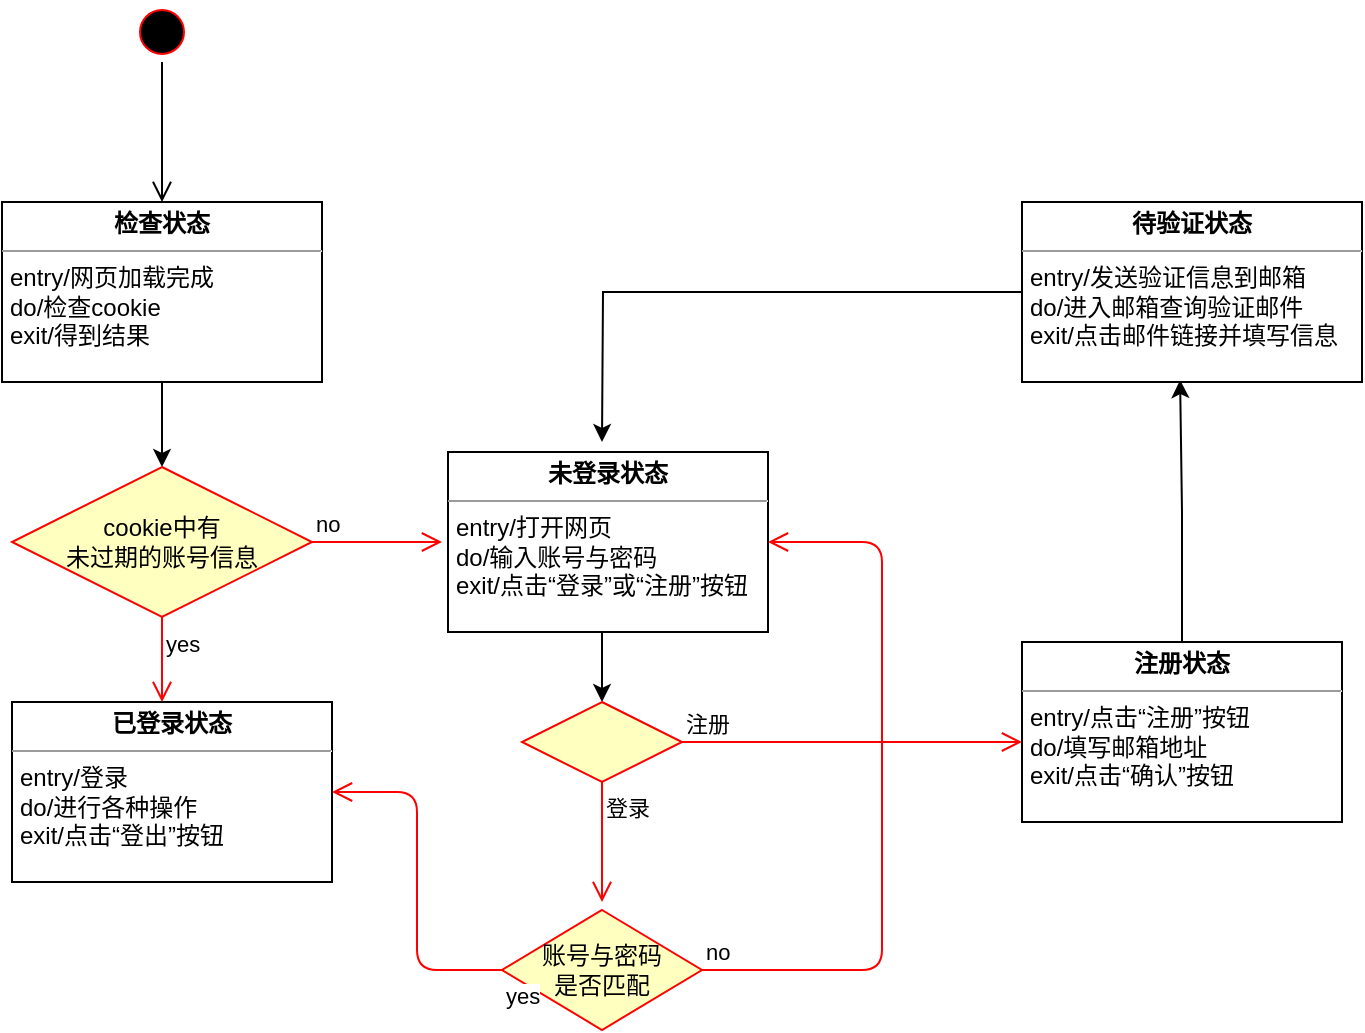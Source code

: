 <mxfile version="12.2.4" pages="1"><diagram id="wUm1L0Pc55qXjpIboHWj" name="第 1 页"><mxGraphModel dx="857" dy="620" grid="1" gridSize="10" guides="1" tooltips="1" connect="1" arrows="1" fold="1" page="1" pageScale="1" pageWidth="827" pageHeight="1169" math="0" shadow="0"><root><mxCell id="0"/><mxCell id="1" parent="0"/><mxCell id="11" value="" style="ellipse;html=1;shape=startState;fillColor=#000000;strokeColor=#ff0000;" parent="1" vertex="1"><mxGeometry x="95" y="70" width="30" height="30" as="geometry"/></mxCell><mxCell id="12" value="" style="edgeStyle=orthogonalEdgeStyle;html=1;verticalAlign=bottom;endArrow=open;endSize=8;strokeColor=#000000;entryX=0.5;entryY=0;entryDx=0;entryDy=0;" parent="1" source="11" target="14" edge="1"><mxGeometry relative="1" as="geometry"><mxPoint x="115" y="160" as="targetPoint"/><Array as="points"><mxPoint x="110" y="120"/><mxPoint x="110" y="120"/></Array></mxGeometry></mxCell><mxCell id="23" style="edgeStyle=orthogonalEdgeStyle;rounded=0;orthogonalLoop=1;jettySize=auto;html=1;exitX=0.5;exitY=1;exitDx=0;exitDy=0;entryX=0.5;entryY=0;entryDx=0;entryDy=0;strokeColor=#000000;" parent="1" source="13" target="20" edge="1"><mxGeometry relative="1" as="geometry"/></mxCell><mxCell id="13" value="&lt;p style=&quot;margin: 0px ; margin-top: 4px ; text-align: center&quot;&gt;&lt;b&gt;未登录状态&lt;/b&gt;&lt;/p&gt;&lt;hr size=&quot;1&quot;&gt;&lt;p style=&quot;margin: 0px ; margin-left: 4px&quot;&gt;entry/打开网页&lt;/p&gt;&lt;p style=&quot;margin: 0px ; margin-left: 4px&quot;&gt;do/输入账号与密码&lt;/p&gt;&lt;p style=&quot;margin: 0px ; margin-left: 4px&quot;&gt;exit/点击“登录”或“注册”按钮&lt;/p&gt;" style="verticalAlign=top;align=left;overflow=fill;fontSize=12;fontFamily=Helvetica;html=1;" parent="1" vertex="1"><mxGeometry x="253" y="295" width="160" height="90" as="geometry"/></mxCell><mxCell id="19" style="edgeStyle=orthogonalEdgeStyle;rounded=0;orthogonalLoop=1;jettySize=auto;html=1;exitX=0.5;exitY=1;exitDx=0;exitDy=0;entryX=0.5;entryY=0;entryDx=0;entryDy=0;strokeColor=#000000;" parent="1" source="14" target="16" edge="1"><mxGeometry relative="1" as="geometry"/></mxCell><mxCell id="14" value="&lt;p style=&quot;margin: 0px ; margin-top: 4px ; text-align: center&quot;&gt;&lt;b&gt;检查状态&lt;/b&gt;&lt;/p&gt;&lt;hr size=&quot;1&quot;&gt;&lt;p style=&quot;margin: 0px ; margin-left: 4px&quot;&gt;entry/网页加载完成&lt;/p&gt;&lt;p style=&quot;margin: 0px ; margin-left: 4px&quot;&gt;do/检查cookie&lt;/p&gt;&lt;p style=&quot;margin: 0px ; margin-left: 4px&quot;&gt;exit/得到结果&lt;/p&gt;" style="verticalAlign=top;align=left;overflow=fill;fontSize=12;fontFamily=Helvetica;html=1;" parent="1" vertex="1"><mxGeometry x="30" y="170" width="160" height="90" as="geometry"/></mxCell><mxCell id="15" value="&lt;p style=&quot;margin: 0px ; margin-top: 4px ; text-align: center&quot;&gt;&lt;b&gt;已登录状态&lt;/b&gt;&lt;/p&gt;&lt;hr size=&quot;1&quot;&gt;&lt;p style=&quot;margin: 0px ; margin-left: 4px&quot;&gt;entry/登录&lt;/p&gt;&lt;p style=&quot;margin: 0px ; margin-left: 4px&quot;&gt;do/进行各种操作&lt;/p&gt;&lt;p style=&quot;margin: 0px ; margin-left: 4px&quot;&gt;exit/点击“登出”按钮&lt;/p&gt;" style="verticalAlign=top;align=left;overflow=fill;fontSize=12;fontFamily=Helvetica;html=1;" parent="1" vertex="1"><mxGeometry x="35" y="420" width="160" height="90" as="geometry"/></mxCell><mxCell id="16" value="cookie中有&lt;br&gt;未过期的账号信息" style="rhombus;whiteSpace=wrap;html=1;fillColor=#ffffc0;strokeColor=#ff0000;" parent="1" vertex="1"><mxGeometry x="35" y="302.5" width="150" height="75" as="geometry"/></mxCell><mxCell id="17" value="no" style="edgeStyle=orthogonalEdgeStyle;html=1;align=left;verticalAlign=bottom;endArrow=open;endSize=8;strokeColor=#ff0000;" parent="1" source="16" edge="1"><mxGeometry x="-1" relative="1" as="geometry"><mxPoint x="250" y="340" as="targetPoint"/></mxGeometry></mxCell><mxCell id="18" value="yes" style="edgeStyle=orthogonalEdgeStyle;html=1;align=left;verticalAlign=top;endArrow=open;endSize=8;strokeColor=#ff0000;" parent="1" source="16" edge="1"><mxGeometry x="-1" relative="1" as="geometry"><mxPoint x="110" y="420" as="targetPoint"/></mxGeometry></mxCell><mxCell id="20" value="" style="rhombus;whiteSpace=wrap;html=1;fillColor=#ffffc0;strokeColor=#ff0000;" parent="1" vertex="1"><mxGeometry x="290" y="420" width="80" height="40" as="geometry"/></mxCell><mxCell id="21" value="注册" style="edgeStyle=orthogonalEdgeStyle;html=1;align=left;verticalAlign=bottom;endArrow=open;endSize=8;strokeColor=#ff0000;" parent="1" source="20" edge="1"><mxGeometry x="-1" relative="1" as="geometry"><mxPoint x="540" y="440" as="targetPoint"/></mxGeometry></mxCell><mxCell id="22" value="登录" style="edgeStyle=orthogonalEdgeStyle;html=1;align=left;verticalAlign=top;endArrow=open;endSize=8;strokeColor=#ff0000;" parent="1" source="20" edge="1"><mxGeometry x="-1" relative="1" as="geometry"><mxPoint x="330" y="520" as="targetPoint"/></mxGeometry></mxCell><mxCell id="24" value="账号与密码&lt;br&gt;是否匹配" style="rhombus;whiteSpace=wrap;html=1;fillColor=#ffffc0;strokeColor=#ff0000;" parent="1" vertex="1"><mxGeometry x="280" y="524" width="100" height="60" as="geometry"/></mxCell><mxCell id="25" value="no" style="edgeStyle=orthogonalEdgeStyle;html=1;align=left;verticalAlign=bottom;endArrow=open;endSize=8;strokeColor=#ff0000;entryX=1;entryY=0.5;entryDx=0;entryDy=0;" parent="1" source="24" target="13" edge="1"><mxGeometry x="-1" relative="1" as="geometry"><mxPoint x="480" y="554" as="targetPoint"/><Array as="points"><mxPoint x="470" y="554"/><mxPoint x="470" y="340"/></Array></mxGeometry></mxCell><mxCell id="26" value="yes" style="edgeStyle=orthogonalEdgeStyle;html=1;align=left;verticalAlign=top;endArrow=open;endSize=8;strokeColor=#ff0000;entryX=1;entryY=0.5;entryDx=0;entryDy=0;" parent="1" source="24" target="15" edge="1"><mxGeometry x="-1" relative="1" as="geometry"><mxPoint x="330" y="620" as="targetPoint"/></mxGeometry></mxCell><mxCell id="29" style="edgeStyle=orthogonalEdgeStyle;rounded=0;orthogonalLoop=1;jettySize=auto;html=1;exitX=0.5;exitY=0;exitDx=0;exitDy=0;entryX=0.465;entryY=0.989;entryDx=0;entryDy=0;entryPerimeter=0;strokeColor=#000000;" parent="1" source="27" target="28" edge="1"><mxGeometry relative="1" as="geometry"/></mxCell><mxCell id="27" value="&lt;p style=&quot;margin: 0px ; margin-top: 4px ; text-align: center&quot;&gt;&lt;b&gt;注册状态&lt;/b&gt;&lt;/p&gt;&lt;hr size=&quot;1&quot;&gt;&lt;p style=&quot;margin: 0px ; margin-left: 4px&quot;&gt;entry/点击“注册”按钮&lt;/p&gt;&lt;p style=&quot;margin: 0px ; margin-left: 4px&quot;&gt;do/填写邮箱地址&lt;/p&gt;&lt;p style=&quot;margin: 0px ; margin-left: 4px&quot;&gt;exit/点击“确认”按钮&lt;/p&gt;" style="verticalAlign=top;align=left;overflow=fill;fontSize=12;fontFamily=Helvetica;html=1;" parent="1" vertex="1"><mxGeometry x="540" y="390" width="160" height="90" as="geometry"/></mxCell><mxCell id="30" style="edgeStyle=orthogonalEdgeStyle;rounded=0;orthogonalLoop=1;jettySize=auto;html=1;exitX=0;exitY=0.5;exitDx=0;exitDy=0;strokeColor=#000000;" parent="1" source="28" edge="1"><mxGeometry relative="1" as="geometry"><mxPoint x="330" y="290" as="targetPoint"/></mxGeometry></mxCell><mxCell id="28" value="&lt;p style=&quot;margin: 0px ; margin-top: 4px ; text-align: center&quot;&gt;&lt;b&gt;待验证状态&lt;/b&gt;&lt;/p&gt;&lt;hr size=&quot;1&quot;&gt;&lt;p style=&quot;margin: 0px ; margin-left: 4px&quot;&gt;entry/发送验证信息到邮箱&lt;/p&gt;&lt;p style=&quot;margin: 0px ; margin-left: 4px&quot;&gt;do/进入邮箱查询验证邮件&lt;/p&gt;&lt;p style=&quot;margin: 0px ; margin-left: 4px&quot;&gt;exit/点击邮件链接并填写信息&lt;/p&gt;" style="verticalAlign=top;align=left;overflow=fill;fontSize=12;fontFamily=Helvetica;html=1;" parent="1" vertex="1"><mxGeometry x="540" y="170" width="170" height="90" as="geometry"/></mxCell></root></mxGraphModel></diagram></mxfile>